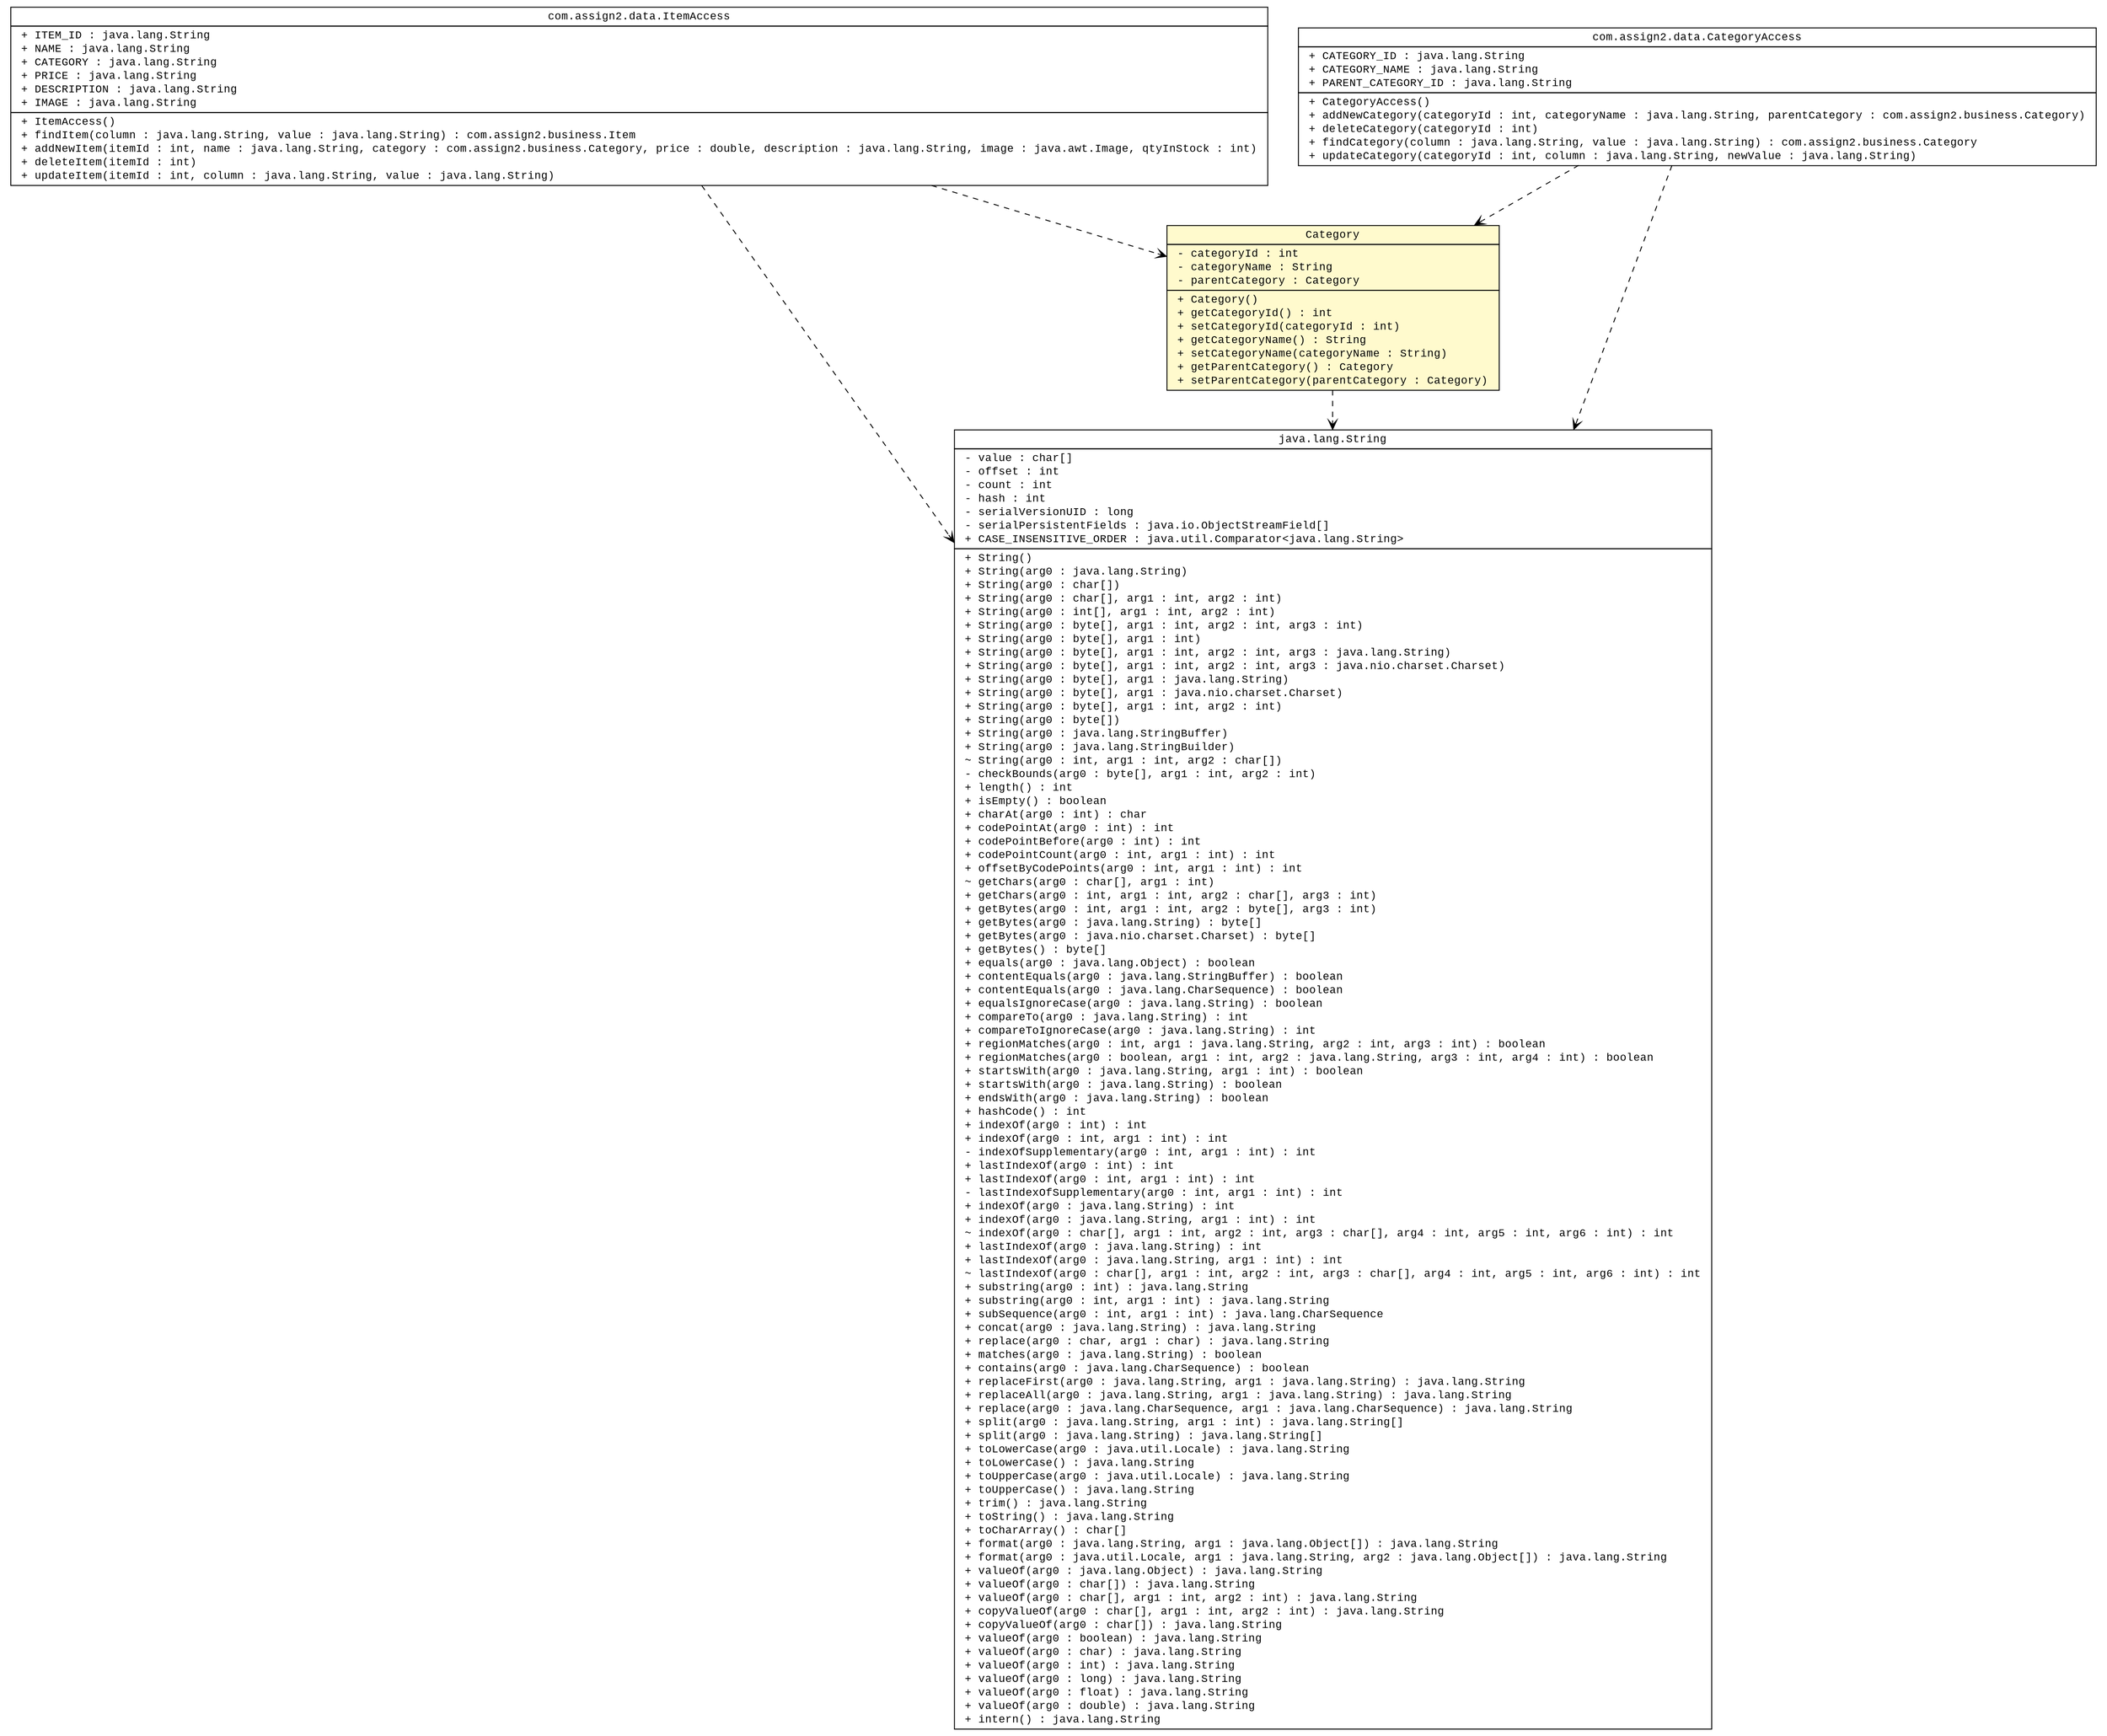 #!/usr/local/bin/dot
#
# Class diagram 
# Generated by UMLGraph version 5.4 (http://www.umlgraph.org/)
#

digraph G {
	edge [fontname="Courier New",fontsize=10,labelfontname="Courier New",labelfontsize=10];
	node [fontname="Courier New",fontsize=10,shape=plaintext];
	nodesep=0.25;
	ranksep=0.5;
	// com.assign2.business.Category
	c61 [label=<<table title="com.assign2.business.Category" border="0" cellborder="1" cellspacing="0" cellpadding="2" port="p" bgcolor="lemonChiffon" href="./Category.html"><tr><td><table border="0" cellspacing="0" cellpadding="1"><tr><td align="center" balign="center"><font face="Courier New" point-size="12.0"> Category </font></td></tr></table></td></tr><tr><td><table border="0" cellspacing="0" cellpadding="1"><tr><td align="left" balign="left"> - categoryId : int </td></tr><tr><td align="left" balign="left"> - categoryName : String </td></tr><tr><td align="left" balign="left"> - parentCategory : Category </td></tr></table></td></tr><tr><td><table border="0" cellspacing="0" cellpadding="1"><tr><td align="left" balign="left"> + Category() </td></tr><tr><td align="left" balign="left"> + getCategoryId() : int </td></tr><tr><td align="left" balign="left"> + setCategoryId(categoryId : int) </td></tr><tr><td align="left" balign="left"> + getCategoryName() : String </td></tr><tr><td align="left" balign="left"> + setCategoryName(categoryName : String) </td></tr><tr><td align="left" balign="left"> + getParentCategory() : Category </td></tr><tr><td align="left" balign="left"> + setParentCategory(parentCategory : Category) </td></tr></table></td></tr></table>>, URL="./Category.html", fontname="Courier New", fontcolor="black", fontsize=12.0];
	// com.assign2.data.ItemAccess
	c68 [label=<<table title="com.assign2.data.ItemAccess" border="0" cellborder="1" cellspacing="0" cellpadding="2" port="p" href="../data/ItemAccess.html"><tr><td><table border="0" cellspacing="0" cellpadding="1"><tr><td align="center" balign="center"><font face="Courier New" point-size="12.0"> com.assign2.data.ItemAccess </font></td></tr></table></td></tr><tr><td><table border="0" cellspacing="0" cellpadding="1"><tr><td align="left" balign="left"> + ITEM_ID : java.lang.String </td></tr><tr><td align="left" balign="left"> + NAME : java.lang.String </td></tr><tr><td align="left" balign="left"> + CATEGORY : java.lang.String </td></tr><tr><td align="left" balign="left"> + PRICE : java.lang.String </td></tr><tr><td align="left" balign="left"> + DESCRIPTION : java.lang.String </td></tr><tr><td align="left" balign="left"> + IMAGE : java.lang.String </td></tr></table></td></tr><tr><td><table border="0" cellspacing="0" cellpadding="1"><tr><td align="left" balign="left"> + ItemAccess() </td></tr><tr><td align="left" balign="left"> + findItem(column : java.lang.String, value : java.lang.String) : com.assign2.business.Item </td></tr><tr><td align="left" balign="left"> + addNewItem(itemId : int, name : java.lang.String, category : com.assign2.business.Category, price : double, description : java.lang.String, image : java.awt.Image, qtyInStock : int) </td></tr><tr><td align="left" balign="left"> + deleteItem(itemId : int) </td></tr><tr><td align="left" balign="left"> + updateItem(itemId : int, column : java.lang.String, value : java.lang.String) </td></tr></table></td></tr></table>>, URL="../data/ItemAccess.html", fontname="Courier New", fontcolor="black", fontsize=12.0];
	// com.assign2.data.CategoryAccess
	c74 [label=<<table title="com.assign2.data.CategoryAccess" border="0" cellborder="1" cellspacing="0" cellpadding="2" port="p" href="../data/CategoryAccess.html"><tr><td><table border="0" cellspacing="0" cellpadding="1"><tr><td align="center" balign="center"><font face="Courier New" point-size="12.0"> com.assign2.data.CategoryAccess </font></td></tr></table></td></tr><tr><td><table border="0" cellspacing="0" cellpadding="1"><tr><td align="left" balign="left"> + CATEGORY_ID : java.lang.String </td></tr><tr><td align="left" balign="left"> + CATEGORY_NAME : java.lang.String </td></tr><tr><td align="left" balign="left"> + PARENT_CATEGORY_ID : java.lang.String </td></tr></table></td></tr><tr><td><table border="0" cellspacing="0" cellpadding="1"><tr><td align="left" balign="left"> + CategoryAccess() </td></tr><tr><td align="left" balign="left"> + addNewCategory(categoryId : int, categoryName : java.lang.String, parentCategory : com.assign2.business.Category) </td></tr><tr><td align="left" balign="left"> + deleteCategory(categoryId : int) </td></tr><tr><td align="left" balign="left"> + findCategory(column : java.lang.String, value : java.lang.String) : com.assign2.business.Category </td></tr><tr><td align="left" balign="left"> + updateCategory(categoryId : int, column : java.lang.String, newValue : java.lang.String) </td></tr></table></td></tr></table>>, URL="../data/CategoryAccess.html", fontname="Courier New", fontcolor="black", fontsize=12.0];
	// com.assign2.business.Category DEPEND java.lang.String
	c61:p -> c82:p [taillabel="", label="", headlabel="", fontname="Courier New", fontcolor="black", fontsize=12.0, color="black", arrowhead=open, style=dashed];
	// com.assign2.data.ItemAccess DEPEND java.lang.String
	c68:p -> c82:p [taillabel="", label="", headlabel="", fontname="Courier New", fontcolor="black", fontsize=12.0, color="black", arrowhead=open, style=dashed];
	// com.assign2.data.ItemAccess DEPEND com.assign2.business.Category
	c68:p -> c61:p [taillabel="", label="", headlabel="", fontname="Courier New", fontcolor="black", fontsize=12.0, color="black", arrowhead=open, style=dashed];
	// com.assign2.data.CategoryAccess DEPEND java.lang.String
	c74:p -> c82:p [taillabel="", label="", headlabel="", fontname="Courier New", fontcolor="black", fontsize=12.0, color="black", arrowhead=open, style=dashed];
	// com.assign2.data.CategoryAccess DEPEND com.assign2.business.Category
	c74:p -> c61:p [taillabel="", label="", headlabel="", fontname="Courier New", fontcolor="black", fontsize=12.0, color="black", arrowhead=open, style=dashed];
	// java.lang.String
	c82 [label=<<table title="java.lang.String" border="0" cellborder="1" cellspacing="0" cellpadding="2" port="p" href="http://java.sun.com/j2se/1.4.2/docs/api/java/lang/String.html"><tr><td><table border="0" cellspacing="0" cellpadding="1"><tr><td align="center" balign="center"><font face="Courier New" point-size="12.0"> java.lang.String </font></td></tr></table></td></tr><tr><td><table border="0" cellspacing="0" cellpadding="1"><tr><td align="left" balign="left"> - value : char[] </td></tr><tr><td align="left" balign="left"> - offset : int </td></tr><tr><td align="left" balign="left"> - count : int </td></tr><tr><td align="left" balign="left"> - hash : int </td></tr><tr><td align="left" balign="left"> - serialVersionUID : long </td></tr><tr><td align="left" balign="left"> - serialPersistentFields : java.io.ObjectStreamField[] </td></tr><tr><td align="left" balign="left"> + CASE_INSENSITIVE_ORDER : java.util.Comparator&lt;java.lang.String&gt; </td></tr></table></td></tr><tr><td><table border="0" cellspacing="0" cellpadding="1"><tr><td align="left" balign="left"> + String() </td></tr><tr><td align="left" balign="left"> + String(arg0 : java.lang.String) </td></tr><tr><td align="left" balign="left"> + String(arg0 : char[]) </td></tr><tr><td align="left" balign="left"> + String(arg0 : char[], arg1 : int, arg2 : int) </td></tr><tr><td align="left" balign="left"> + String(arg0 : int[], arg1 : int, arg2 : int) </td></tr><tr><td align="left" balign="left"> + String(arg0 : byte[], arg1 : int, arg2 : int, arg3 : int) </td></tr><tr><td align="left" balign="left"> + String(arg0 : byte[], arg1 : int) </td></tr><tr><td align="left" balign="left"> + String(arg0 : byte[], arg1 : int, arg2 : int, arg3 : java.lang.String) </td></tr><tr><td align="left" balign="left"> + String(arg0 : byte[], arg1 : int, arg2 : int, arg3 : java.nio.charset.Charset) </td></tr><tr><td align="left" balign="left"> + String(arg0 : byte[], arg1 : java.lang.String) </td></tr><tr><td align="left" balign="left"> + String(arg0 : byte[], arg1 : java.nio.charset.Charset) </td></tr><tr><td align="left" balign="left"> + String(arg0 : byte[], arg1 : int, arg2 : int) </td></tr><tr><td align="left" balign="left"> + String(arg0 : byte[]) </td></tr><tr><td align="left" balign="left"> + String(arg0 : java.lang.StringBuffer) </td></tr><tr><td align="left" balign="left"> + String(arg0 : java.lang.StringBuilder) </td></tr><tr><td align="left" balign="left"> ~ String(arg0 : int, arg1 : int, arg2 : char[]) </td></tr><tr><td align="left" balign="left"> - checkBounds(arg0 : byte[], arg1 : int, arg2 : int) </td></tr><tr><td align="left" balign="left"> + length() : int </td></tr><tr><td align="left" balign="left"> + isEmpty() : boolean </td></tr><tr><td align="left" balign="left"> + charAt(arg0 : int) : char </td></tr><tr><td align="left" balign="left"> + codePointAt(arg0 : int) : int </td></tr><tr><td align="left" balign="left"> + codePointBefore(arg0 : int) : int </td></tr><tr><td align="left" balign="left"> + codePointCount(arg0 : int, arg1 : int) : int </td></tr><tr><td align="left" balign="left"> + offsetByCodePoints(arg0 : int, arg1 : int) : int </td></tr><tr><td align="left" balign="left"> ~ getChars(arg0 : char[], arg1 : int) </td></tr><tr><td align="left" balign="left"> + getChars(arg0 : int, arg1 : int, arg2 : char[], arg3 : int) </td></tr><tr><td align="left" balign="left"> + getBytes(arg0 : int, arg1 : int, arg2 : byte[], arg3 : int) </td></tr><tr><td align="left" balign="left"> + getBytes(arg0 : java.lang.String) : byte[] </td></tr><tr><td align="left" balign="left"> + getBytes(arg0 : java.nio.charset.Charset) : byte[] </td></tr><tr><td align="left" balign="left"> + getBytes() : byte[] </td></tr><tr><td align="left" balign="left"> + equals(arg0 : java.lang.Object) : boolean </td></tr><tr><td align="left" balign="left"> + contentEquals(arg0 : java.lang.StringBuffer) : boolean </td></tr><tr><td align="left" balign="left"> + contentEquals(arg0 : java.lang.CharSequence) : boolean </td></tr><tr><td align="left" balign="left"> + equalsIgnoreCase(arg0 : java.lang.String) : boolean </td></tr><tr><td align="left" balign="left"> + compareTo(arg0 : java.lang.String) : int </td></tr><tr><td align="left" balign="left"> + compareToIgnoreCase(arg0 : java.lang.String) : int </td></tr><tr><td align="left" balign="left"> + regionMatches(arg0 : int, arg1 : java.lang.String, arg2 : int, arg3 : int) : boolean </td></tr><tr><td align="left" balign="left"> + regionMatches(arg0 : boolean, arg1 : int, arg2 : java.lang.String, arg3 : int, arg4 : int) : boolean </td></tr><tr><td align="left" balign="left"> + startsWith(arg0 : java.lang.String, arg1 : int) : boolean </td></tr><tr><td align="left" balign="left"> + startsWith(arg0 : java.lang.String) : boolean </td></tr><tr><td align="left" balign="left"> + endsWith(arg0 : java.lang.String) : boolean </td></tr><tr><td align="left" balign="left"> + hashCode() : int </td></tr><tr><td align="left" balign="left"> + indexOf(arg0 : int) : int </td></tr><tr><td align="left" balign="left"> + indexOf(arg0 : int, arg1 : int) : int </td></tr><tr><td align="left" balign="left"> - indexOfSupplementary(arg0 : int, arg1 : int) : int </td></tr><tr><td align="left" balign="left"> + lastIndexOf(arg0 : int) : int </td></tr><tr><td align="left" balign="left"> + lastIndexOf(arg0 : int, arg1 : int) : int </td></tr><tr><td align="left" balign="left"> - lastIndexOfSupplementary(arg0 : int, arg1 : int) : int </td></tr><tr><td align="left" balign="left"> + indexOf(arg0 : java.lang.String) : int </td></tr><tr><td align="left" balign="left"> + indexOf(arg0 : java.lang.String, arg1 : int) : int </td></tr><tr><td align="left" balign="left"> ~ indexOf(arg0 : char[], arg1 : int, arg2 : int, arg3 : char[], arg4 : int, arg5 : int, arg6 : int) : int </td></tr><tr><td align="left" balign="left"> + lastIndexOf(arg0 : java.lang.String) : int </td></tr><tr><td align="left" balign="left"> + lastIndexOf(arg0 : java.lang.String, arg1 : int) : int </td></tr><tr><td align="left" balign="left"> ~ lastIndexOf(arg0 : char[], arg1 : int, arg2 : int, arg3 : char[], arg4 : int, arg5 : int, arg6 : int) : int </td></tr><tr><td align="left" balign="left"> + substring(arg0 : int) : java.lang.String </td></tr><tr><td align="left" balign="left"> + substring(arg0 : int, arg1 : int) : java.lang.String </td></tr><tr><td align="left" balign="left"> + subSequence(arg0 : int, arg1 : int) : java.lang.CharSequence </td></tr><tr><td align="left" balign="left"> + concat(arg0 : java.lang.String) : java.lang.String </td></tr><tr><td align="left" balign="left"> + replace(arg0 : char, arg1 : char) : java.lang.String </td></tr><tr><td align="left" balign="left"> + matches(arg0 : java.lang.String) : boolean </td></tr><tr><td align="left" balign="left"> + contains(arg0 : java.lang.CharSequence) : boolean </td></tr><tr><td align="left" balign="left"> + replaceFirst(arg0 : java.lang.String, arg1 : java.lang.String) : java.lang.String </td></tr><tr><td align="left" balign="left"> + replaceAll(arg0 : java.lang.String, arg1 : java.lang.String) : java.lang.String </td></tr><tr><td align="left" balign="left"> + replace(arg0 : java.lang.CharSequence, arg1 : java.lang.CharSequence) : java.lang.String </td></tr><tr><td align="left" balign="left"> + split(arg0 : java.lang.String, arg1 : int) : java.lang.String[] </td></tr><tr><td align="left" balign="left"> + split(arg0 : java.lang.String) : java.lang.String[] </td></tr><tr><td align="left" balign="left"> + toLowerCase(arg0 : java.util.Locale) : java.lang.String </td></tr><tr><td align="left" balign="left"> + toLowerCase() : java.lang.String </td></tr><tr><td align="left" balign="left"> + toUpperCase(arg0 : java.util.Locale) : java.lang.String </td></tr><tr><td align="left" balign="left"> + toUpperCase() : java.lang.String </td></tr><tr><td align="left" balign="left"> + trim() : java.lang.String </td></tr><tr><td align="left" balign="left"> + toString() : java.lang.String </td></tr><tr><td align="left" balign="left"> + toCharArray() : char[] </td></tr><tr><td align="left" balign="left"> + format(arg0 : java.lang.String, arg1 : java.lang.Object[]) : java.lang.String </td></tr><tr><td align="left" balign="left"> + format(arg0 : java.util.Locale, arg1 : java.lang.String, arg2 : java.lang.Object[]) : java.lang.String </td></tr><tr><td align="left" balign="left"> + valueOf(arg0 : java.lang.Object) : java.lang.String </td></tr><tr><td align="left" balign="left"> + valueOf(arg0 : char[]) : java.lang.String </td></tr><tr><td align="left" balign="left"> + valueOf(arg0 : char[], arg1 : int, arg2 : int) : java.lang.String </td></tr><tr><td align="left" balign="left"> + copyValueOf(arg0 : char[], arg1 : int, arg2 : int) : java.lang.String </td></tr><tr><td align="left" balign="left"> + copyValueOf(arg0 : char[]) : java.lang.String </td></tr><tr><td align="left" balign="left"> + valueOf(arg0 : boolean) : java.lang.String </td></tr><tr><td align="left" balign="left"> + valueOf(arg0 : char) : java.lang.String </td></tr><tr><td align="left" balign="left"> + valueOf(arg0 : int) : java.lang.String </td></tr><tr><td align="left" balign="left"> + valueOf(arg0 : long) : java.lang.String </td></tr><tr><td align="left" balign="left"> + valueOf(arg0 : float) : java.lang.String </td></tr><tr><td align="left" balign="left"> + valueOf(arg0 : double) : java.lang.String </td></tr><tr><td align="left" balign="left"> + intern() : java.lang.String </td></tr></table></td></tr></table>>, URL="http://java.sun.com/j2se/1.4.2/docs/api/java/lang/String.html", fontname="Courier New", fontcolor="black", fontsize=12.0];
}

